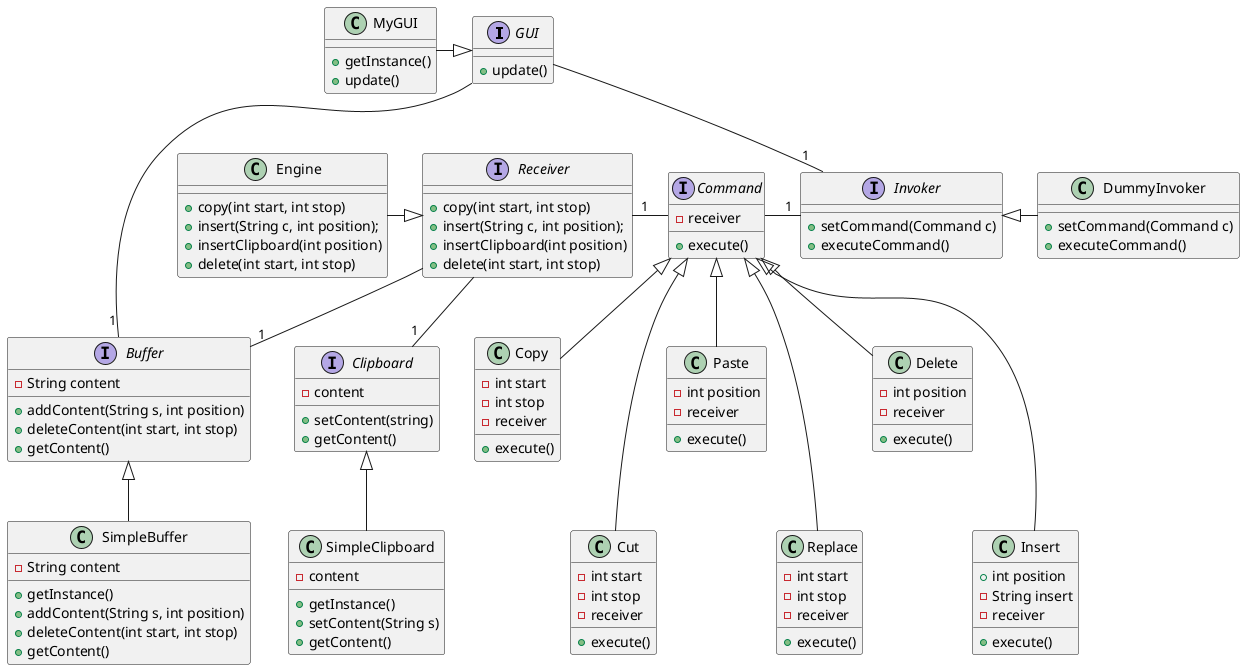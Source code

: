 @startuml
'https://plantuml.com/class-diagram

interface GUI {
    + update()
}

interface Invoker {
    + setCommand(Command c)
    + executeCommand()
}

interface Command {
    - receiver
    + execute()
}

interface Receiver {
    + copy(int start, int stop)
    + insert(String c, int position);
    + insertClipboard(int position)
    + delete(int start, int stop)
}

interface Clipboard {
    - content
    + setContent(string)
    + getContent()
}

interface Buffer {
    - String content
    + addContent(String s, int position)
    + deleteContent(int start, int stop)
    + getContent()
}

class MyGUI {
    + getInstance()
    + update()
}

class Engine {
      + copy(int start, int stop)
      + insert(String c, int position);
      + insertClipboard(int position)
      + delete(int start, int stop)
}


class Copy {
    - int start
    - int stop
    - receiver
    + execute()
}

class Cut {
    - int start
    - int stop
    - receiver
    + execute()
}

class Paste {
    - int position
    - receiver
    + execute()
}

class Replace {
    - int start
    - int stop
    - receiver
    + execute()
}

class Delete {
    - int position
    - receiver
    + execute()
}

class Insert {
    + int position
    - String insert
    - receiver
    + execute()
}

class SimpleBuffer {
    - String content
    + getInstance()
    + addContent(String s, int position)
    + deleteContent(int start, int stop)
    + getContent()
}

class SimpleClipboard {
    - content
    + getInstance()
    + setContent(String s)
    + getContent()
}

class DummyInvoker {
    + setCommand(Command c)
    + executeCommand()
}


GUI --- "1"Buffer
GUI --"1" Invoker

Receiver "1"- Command
Receiver -down-"1" Buffer
Receiver --down"1" Clipboard

MyGUI -right|> GUI

Engine -right-|> Receiver

Invoker "1"--left Command


Copy -up-|> Command
Paste -up-|> Command
Replace --up-|> Command
Delete -up-|> Command
Cut --up-|> Command
Insert -up--|> Command

SimpleBuffer -up-|> Buffer
SimpleClipboard -up-|> Clipboard

DummyInvoker -left|> Invoker


@enduml